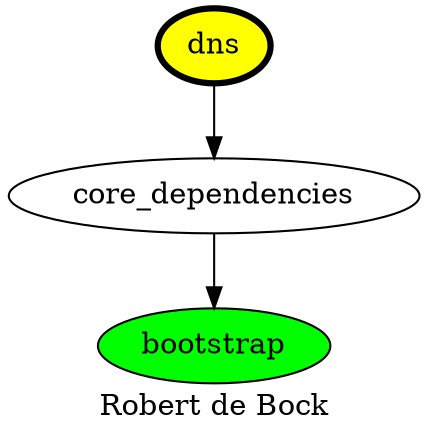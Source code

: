 digraph PhiloDilemma {
  label = "Robert de Bock" ;
  overlap=false
  {
    bootstrap [fillcolor=green style=filled]
    dns [fillcolor=yellow style=filled penwidth=3]
  }
  dns -> "core_dependencies"
  "core_dependencies" -> bootstrap
}

